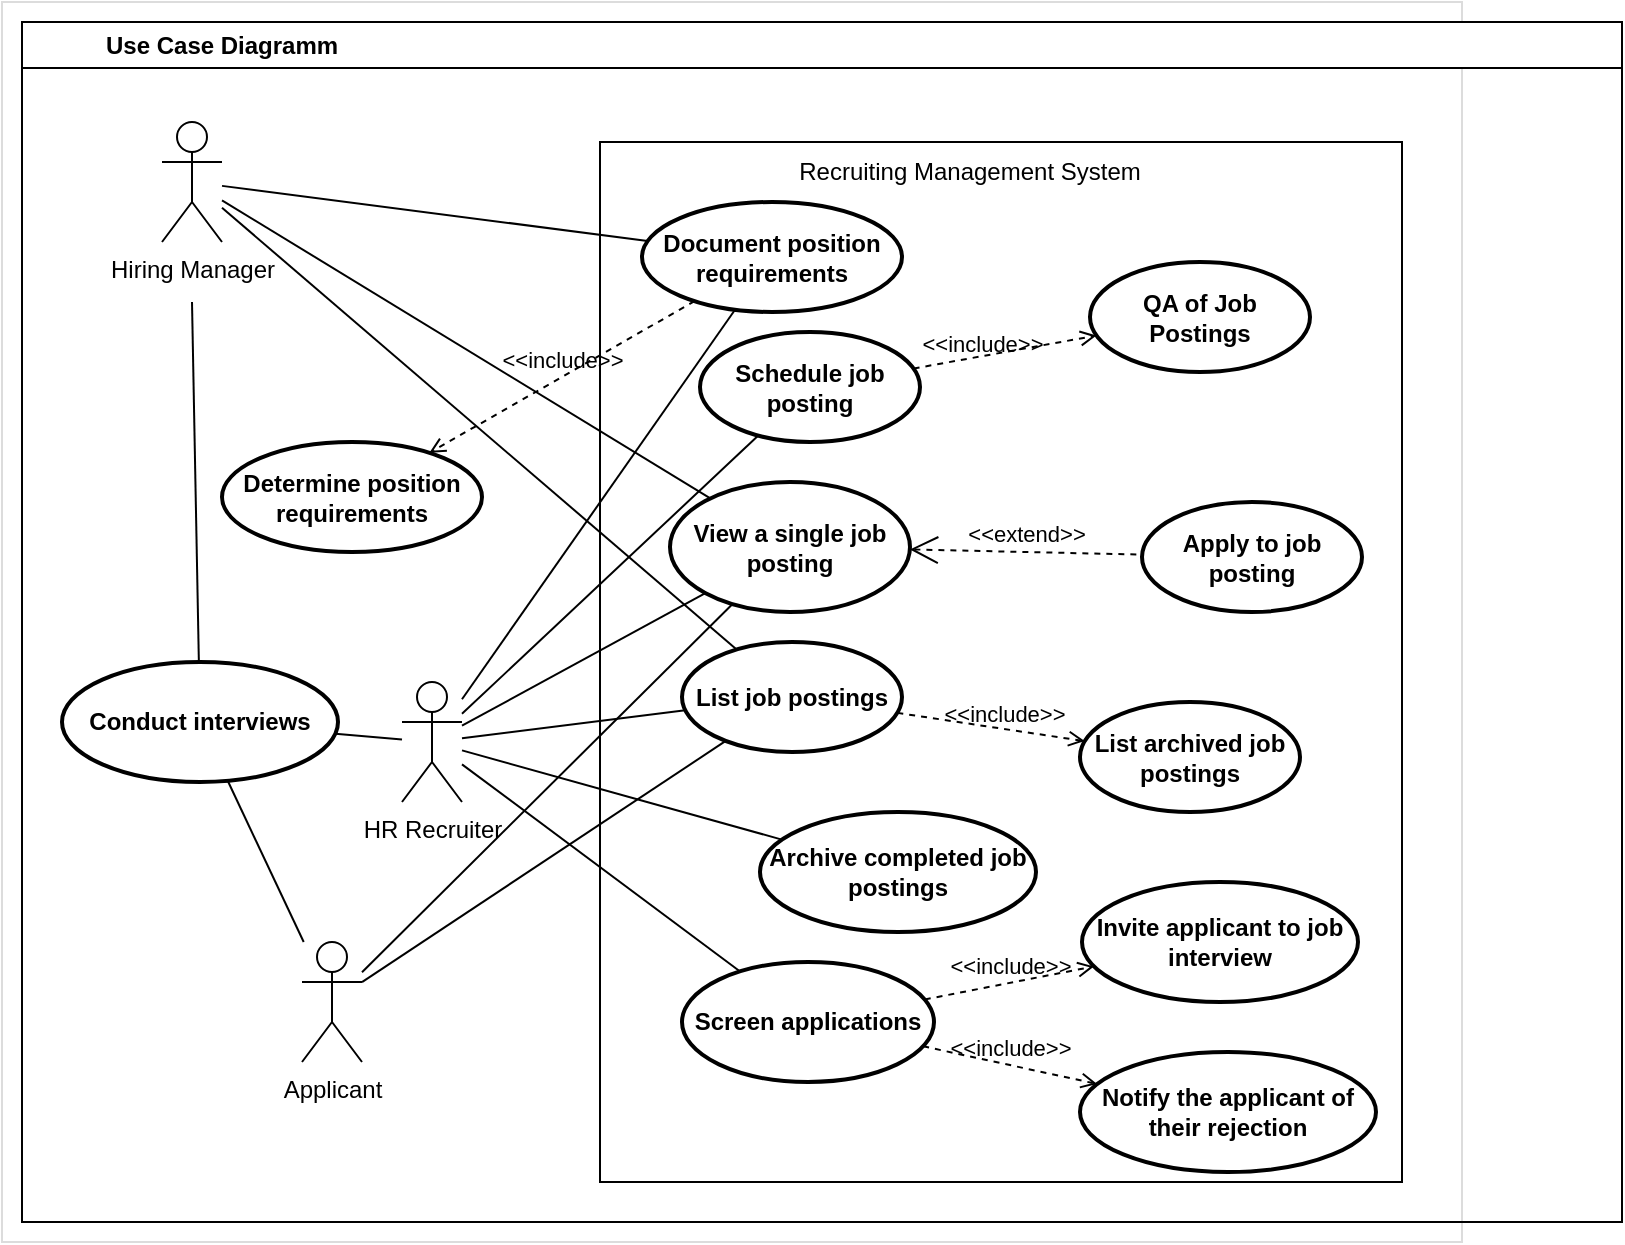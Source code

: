 <mxfile version="26.2.2">
  <diagram name="Page-1" id="wBdlQIouIhz5Xwdgnj0F">
    <mxGraphModel dx="985" dy="516" grid="1" gridSize="10" guides="1" tooltips="1" connect="1" arrows="1" fold="1" page="1" pageScale="1" pageWidth="827" pageHeight="1169" math="0" shadow="0">
      <root>
        <mxCell id="0" />
        <mxCell id="1" parent="0" />
        <mxCell id="Dr6D4wt1tkrjQisyw7Ro-20" value="" style="rounded=0;whiteSpace=wrap;html=1;fillColor=default;strokeColor=light-dark(#d4d4d4, #ededed);opacity=80;" vertex="1" parent="1">
          <mxGeometry x="10" width="730" height="620" as="geometry" />
        </mxCell>
        <mxCell id="Dr6D4wt1tkrjQisyw7Ro-26" value="" style="endArrow=none;html=1;rounded=0;" edge="1" parent="1" source="3b3fap4kVztS4zhXD_Z2-1" target="Dr6D4wt1tkrjQisyw7Ro-25">
          <mxGeometry width="50" height="50" relative="1" as="geometry">
            <mxPoint x="219" y="189" as="sourcePoint" />
            <mxPoint x="384" y="286" as="targetPoint" />
          </mxGeometry>
        </mxCell>
        <mxCell id="Dr6D4wt1tkrjQisyw7Ro-1" value="" style="rounded=0;whiteSpace=wrap;html=1;fillColor=none;" vertex="1" parent="1">
          <mxGeometry x="309" y="70" width="401" height="520" as="geometry" />
        </mxCell>
        <mxCell id="Dr6D4wt1tkrjQisyw7Ro-2" value="Recruiting Management System" style="text;html=1;align=center;verticalAlign=middle;whiteSpace=wrap;rounded=0;" vertex="1" parent="1">
          <mxGeometry x="389" y="70" width="210" height="30" as="geometry" />
        </mxCell>
        <mxCell id="Dr6D4wt1tkrjQisyw7Ro-5" value="" style="endArrow=none;html=1;rounded=0;" edge="1" parent="1" source="3b3fap4kVztS4zhXD_Z2-1" target="Dr6D4wt1tkrjQisyw7Ro-3">
          <mxGeometry width="50" height="50" relative="1" as="geometry">
            <mxPoint x="479" y="330" as="sourcePoint" />
            <mxPoint x="529" y="280" as="targetPoint" />
          </mxGeometry>
        </mxCell>
        <mxCell id="Dr6D4wt1tkrjQisyw7Ro-10" value="" style="endArrow=none;html=1;rounded=0;" edge="1" parent="1" source="3b3fap4kVztS4zhXD_Z2-1" target="Dr6D4wt1tkrjQisyw7Ro-9">
          <mxGeometry width="50" height="50" relative="1" as="geometry">
            <mxPoint x="219" y="183" as="sourcePoint" />
            <mxPoint x="364" y="216" as="targetPoint" />
          </mxGeometry>
        </mxCell>
        <mxCell id="Dr6D4wt1tkrjQisyw7Ro-12" value="" style="endArrow=none;html=1;rounded=0;" edge="1" parent="1" source="3b3fap4kVztS4zhXD_Z2-1" target="Dr6D4wt1tkrjQisyw7Ro-11">
          <mxGeometry width="50" height="50" relative="1" as="geometry">
            <mxPoint x="219" y="186" as="sourcePoint" />
            <mxPoint x="432" y="275" as="targetPoint" />
          </mxGeometry>
        </mxCell>
        <mxCell id="Dr6D4wt1tkrjQisyw7Ro-17" value="Determine position requirements" style="shape=ellipse;html=1;strokeWidth=2;fontStyle=1;whiteSpace=wrap;align=center;perimeter=ellipsePerimeter;" vertex="1" parent="1">
          <mxGeometry x="120" y="220" width="130" height="55" as="geometry" />
        </mxCell>
        <mxCell id="Dr6D4wt1tkrjQisyw7Ro-19" value="&lt;blockquote&gt;&lt;div align=&quot;left&quot;&gt;Use Case Diagramm&lt;/div&gt;&lt;/blockquote&gt;" style="swimlane;whiteSpace=wrap;html=1;align=left;" vertex="1" parent="1">
          <mxGeometry x="20" y="10" width="800" height="600" as="geometry" />
        </mxCell>
        <mxCell id="3b3fap4kVztS4zhXD_Z2-2" value="&lt;span lang=&quot;en&quot; class=&quot;HwtZe&quot;&gt;&lt;span class=&quot;jCAhz ChMk0b&quot;&gt;&lt;span class=&quot;ryNqvb&quot;&gt;Applicant&lt;/span&gt;&lt;/span&gt;&lt;/span&gt;" style="shape=umlActor;verticalLabelPosition=bottom;verticalAlign=top;html=1;outlineConnect=0;" parent="Dr6D4wt1tkrjQisyw7Ro-19" vertex="1">
          <mxGeometry x="140" y="460" width="30" height="60" as="geometry" />
        </mxCell>
        <mxCell id="3b3fap4kVztS4zhXD_Z2-1" value="&lt;div&gt;HR Recruiter&lt;/div&gt;" style="shape=umlActor;verticalLabelPosition=bottom;verticalAlign=top;html=1;outlineConnect=0;" parent="Dr6D4wt1tkrjQisyw7Ro-19" vertex="1">
          <mxGeometry x="190" y="330" width="30" height="60" as="geometry" />
        </mxCell>
        <mxCell id="Dr6D4wt1tkrjQisyw7Ro-8" value="" style="endArrow=none;html=1;rounded=0;" edge="1" parent="Dr6D4wt1tkrjQisyw7Ro-19" source="3b3fap4kVztS4zhXD_Z2-1" target="Dr6D4wt1tkrjQisyw7Ro-7">
          <mxGeometry width="50" height="50" relative="1" as="geometry">
            <mxPoint x="199" y="169" as="sourcePoint" />
            <mxPoint x="339" y="161" as="targetPoint" />
          </mxGeometry>
        </mxCell>
        <mxCell id="Dr6D4wt1tkrjQisyw7Ro-30" value="Hiring Manager" style="shape=umlActor;html=1;verticalLabelPosition=bottom;verticalAlign=top;align=center;" vertex="1" parent="Dr6D4wt1tkrjQisyw7Ro-19">
          <mxGeometry x="70" y="50" width="30" height="60" as="geometry" />
        </mxCell>
        <mxCell id="Dr6D4wt1tkrjQisyw7Ro-31" value="QA of Job Postings" style="shape=ellipse;html=1;strokeWidth=2;fontStyle=1;whiteSpace=wrap;align=center;perimeter=ellipsePerimeter;" vertex="1" parent="Dr6D4wt1tkrjQisyw7Ro-19">
          <mxGeometry x="534" y="120" width="110" height="55" as="geometry" />
        </mxCell>
        <mxCell id="Dr6D4wt1tkrjQisyw7Ro-38" value="View a single job posting" style="shape=ellipse;html=1;strokeWidth=2;fontStyle=1;whiteSpace=wrap;align=center;perimeter=ellipsePerimeter;" vertex="1" parent="Dr6D4wt1tkrjQisyw7Ro-19">
          <mxGeometry x="324" y="230" width="120" height="65" as="geometry" />
        </mxCell>
        <mxCell id="Dr6D4wt1tkrjQisyw7Ro-39" value="" style="endArrow=none;html=1;rounded=0;" edge="1" parent="Dr6D4wt1tkrjQisyw7Ro-19" source="Dr6D4wt1tkrjQisyw7Ro-30" target="Dr6D4wt1tkrjQisyw7Ro-38">
          <mxGeometry width="50" height="50" relative="1" as="geometry">
            <mxPoint x="110" y="100" as="sourcePoint" />
            <mxPoint x="347" y="251" as="targetPoint" />
          </mxGeometry>
        </mxCell>
        <mxCell id="Dr6D4wt1tkrjQisyw7Ro-40" value="" style="endArrow=none;html=1;rounded=0;" edge="1" parent="Dr6D4wt1tkrjQisyw7Ro-19" source="3b3fap4kVztS4zhXD_Z2-1" target="Dr6D4wt1tkrjQisyw7Ro-38">
          <mxGeometry width="50" height="50" relative="1" as="geometry">
            <mxPoint x="110" y="95" as="sourcePoint" />
            <mxPoint x="400" y="200" as="targetPoint" />
          </mxGeometry>
        </mxCell>
        <mxCell id="Dr6D4wt1tkrjQisyw7Ro-7" value="Screen applications" style="shape=ellipse;html=1;strokeWidth=2;fontStyle=1;whiteSpace=wrap;align=center;perimeter=ellipsePerimeter;" vertex="1" parent="Dr6D4wt1tkrjQisyw7Ro-19">
          <mxGeometry x="330" y="470" width="126" height="60" as="geometry" />
        </mxCell>
        <mxCell id="Dr6D4wt1tkrjQisyw7Ro-59" value="" style="endArrow=none;html=1;rounded=0;" edge="1" parent="Dr6D4wt1tkrjQisyw7Ro-19" source="3b3fap4kVztS4zhXD_Z2-2" target="Dr6D4wt1tkrjQisyw7Ro-38">
          <mxGeometry width="50" height="50" relative="1" as="geometry">
            <mxPoint x="220" y="499" as="sourcePoint" />
            <mxPoint x="311" y="492" as="targetPoint" />
          </mxGeometry>
        </mxCell>
        <mxCell id="Dr6D4wt1tkrjQisyw7Ro-4" value="Apply to job posting" style="shape=ellipse;html=1;strokeWidth=2;fontStyle=1;whiteSpace=wrap;align=center;perimeter=ellipsePerimeter;" vertex="1" parent="Dr6D4wt1tkrjQisyw7Ro-19">
          <mxGeometry x="560" y="240" width="110" height="55" as="geometry" />
        </mxCell>
        <mxCell id="Dr6D4wt1tkrjQisyw7Ro-60" value="&amp;lt;&amp;lt;extend&amp;gt;&amp;gt;" style="edgeStyle=none;html=1;startArrow=open;endArrow=none;startSize=12;verticalAlign=bottom;dashed=1;labelBackgroundColor=none;rounded=0;" edge="1" parent="Dr6D4wt1tkrjQisyw7Ro-19" source="Dr6D4wt1tkrjQisyw7Ro-38" target="Dr6D4wt1tkrjQisyw7Ro-4">
          <mxGeometry width="160" relative="1" as="geometry">
            <mxPoint x="290" y="340" as="sourcePoint" />
            <mxPoint x="450" y="340" as="targetPoint" />
          </mxGeometry>
        </mxCell>
        <mxCell id="Dr6D4wt1tkrjQisyw7Ro-13" value="Invite applicant to job interview" style="shape=ellipse;html=1;strokeWidth=2;fontStyle=1;whiteSpace=wrap;align=center;perimeter=ellipsePerimeter;" vertex="1" parent="Dr6D4wt1tkrjQisyw7Ro-19">
          <mxGeometry x="530" y="430" width="138" height="60" as="geometry" />
        </mxCell>
        <mxCell id="Dr6D4wt1tkrjQisyw7Ro-64" value="&amp;lt;&amp;lt;include&amp;gt;&amp;gt;" style="edgeStyle=none;html=1;endArrow=open;verticalAlign=bottom;dashed=1;labelBackgroundColor=none;rounded=0;" edge="1" parent="Dr6D4wt1tkrjQisyw7Ro-19" source="Dr6D4wt1tkrjQisyw7Ro-7" target="Dr6D4wt1tkrjQisyw7Ro-13">
          <mxGeometry width="160" relative="1" as="geometry">
            <mxPoint x="290" y="320" as="sourcePoint" />
            <mxPoint x="450" y="320" as="targetPoint" />
          </mxGeometry>
        </mxCell>
        <mxCell id="Dr6D4wt1tkrjQisyw7Ro-25" value="Archive completed job postings" style="shape=ellipse;html=1;strokeWidth=2;fontStyle=1;whiteSpace=wrap;align=center;perimeter=ellipsePerimeter;" vertex="1" parent="1">
          <mxGeometry x="389" y="405" width="138" height="60" as="geometry" />
        </mxCell>
        <mxCell id="Dr6D4wt1tkrjQisyw7Ro-27" value="Conduct interviews " style="shape=ellipse;html=1;strokeWidth=2;fontStyle=1;whiteSpace=wrap;align=center;perimeter=ellipsePerimeter;" vertex="1" parent="1">
          <mxGeometry x="40" y="330" width="138" height="60" as="geometry" />
        </mxCell>
        <mxCell id="Dr6D4wt1tkrjQisyw7Ro-28" value="" style="endArrow=none;html=1;rounded=0;" edge="1" parent="1" source="3b3fap4kVztS4zhXD_Z2-2" target="Dr6D4wt1tkrjQisyw7Ro-27">
          <mxGeometry width="50" height="50" relative="1" as="geometry">
            <mxPoint x="219" y="365" as="sourcePoint" />
            <mxPoint x="479" y="450" as="targetPoint" />
          </mxGeometry>
        </mxCell>
        <mxCell id="Dr6D4wt1tkrjQisyw7Ro-29" value="" style="endArrow=none;html=1;rounded=0;" edge="1" parent="1" source="3b3fap4kVztS4zhXD_Z2-1" target="Dr6D4wt1tkrjQisyw7Ro-27">
          <mxGeometry width="50" height="50" relative="1" as="geometry">
            <mxPoint x="189" y="345" as="sourcePoint" />
            <mxPoint x="157" y="313" as="targetPoint" />
          </mxGeometry>
        </mxCell>
        <mxCell id="Dr6D4wt1tkrjQisyw7Ro-33" value="" style="endArrow=none;html=1;rounded=0;" edge="1" parent="1" source="Dr6D4wt1tkrjQisyw7Ro-9" target="Dr6D4wt1tkrjQisyw7Ro-30">
          <mxGeometry width="50" height="50" relative="1" as="geometry">
            <mxPoint x="148" y="190" as="sourcePoint" />
            <mxPoint x="230" y="105" as="targetPoint" />
          </mxGeometry>
        </mxCell>
        <mxCell id="Dr6D4wt1tkrjQisyw7Ro-34" value="" style="endArrow=none;html=1;rounded=0;" edge="1" parent="1" source="Dr6D4wt1tkrjQisyw7Ro-27">
          <mxGeometry width="50" height="50" relative="1" as="geometry">
            <mxPoint x="194" y="163" as="sourcePoint" />
            <mxPoint x="105" y="150" as="targetPoint" />
          </mxGeometry>
        </mxCell>
        <mxCell id="Dr6D4wt1tkrjQisyw7Ro-3" value="Schedule job posting" style="shape=ellipse;html=1;strokeWidth=2;fontStyle=1;whiteSpace=wrap;align=center;perimeter=ellipsePerimeter;" vertex="1" parent="1">
          <mxGeometry x="359" y="165" width="110" height="55" as="geometry" />
        </mxCell>
        <mxCell id="Dr6D4wt1tkrjQisyw7Ro-48" value="" style="endArrow=none;html=1;rounded=0;" edge="1" parent="1" source="Dr6D4wt1tkrjQisyw7Ro-30" target="Dr6D4wt1tkrjQisyw7Ro-11">
          <mxGeometry width="50" height="50" relative="1" as="geometry">
            <mxPoint x="250" y="375" as="sourcePoint" />
            <mxPoint x="370" y="335" as="targetPoint" />
          </mxGeometry>
        </mxCell>
        <mxCell id="Dr6D4wt1tkrjQisyw7Ro-9" value="Document position requirements" style="shape=ellipse;html=1;strokeWidth=2;fontStyle=1;whiteSpace=wrap;align=center;perimeter=ellipsePerimeter;" vertex="1" parent="1">
          <mxGeometry x="330" y="100" width="130" height="55" as="geometry" />
        </mxCell>
        <mxCell id="Dr6D4wt1tkrjQisyw7Ro-11" value="&lt;div&gt;List job postings&lt;/div&gt;" style="shape=ellipse;html=1;strokeWidth=2;fontStyle=1;whiteSpace=wrap;align=center;perimeter=ellipsePerimeter;" vertex="1" parent="1">
          <mxGeometry x="350" y="320" width="110" height="55" as="geometry" />
        </mxCell>
        <mxCell id="Dr6D4wt1tkrjQisyw7Ro-62" value="&amp;lt;&amp;lt;include&amp;gt;&amp;gt;" style="edgeStyle=none;html=1;endArrow=open;verticalAlign=bottom;dashed=1;labelBackgroundColor=none;rounded=0;" edge="1" parent="1" source="Dr6D4wt1tkrjQisyw7Ro-9" target="Dr6D4wt1tkrjQisyw7Ro-17">
          <mxGeometry width="160" relative="1" as="geometry">
            <mxPoint x="310" y="330" as="sourcePoint" />
            <mxPoint x="470" y="330" as="targetPoint" />
          </mxGeometry>
        </mxCell>
        <mxCell id="Dr6D4wt1tkrjQisyw7Ro-63" value="&amp;lt;&amp;lt;include&amp;gt;&amp;gt;" style="edgeStyle=none;html=1;endArrow=open;verticalAlign=bottom;dashed=1;labelBackgroundColor=none;rounded=0;" edge="1" parent="1" source="Dr6D4wt1tkrjQisyw7Ro-3" target="Dr6D4wt1tkrjQisyw7Ro-31">
          <mxGeometry x="-0.262" y="-3" width="160" relative="1" as="geometry">
            <mxPoint x="310" y="330" as="sourcePoint" />
            <mxPoint x="470" y="330" as="targetPoint" />
            <mxPoint as="offset" />
          </mxGeometry>
        </mxCell>
        <mxCell id="Dr6D4wt1tkrjQisyw7Ro-16" value="" style="endArrow=none;html=1;rounded=0;" edge="1" parent="1" source="3b3fap4kVztS4zhXD_Z2-2" target="Dr6D4wt1tkrjQisyw7Ro-11">
          <mxGeometry width="50" height="50" relative="1" as="geometry">
            <mxPoint x="219" y="364" as="sourcePoint" />
            <mxPoint x="427.074" y="520.878" as="targetPoint" />
          </mxGeometry>
        </mxCell>
        <mxCell id="Dr6D4wt1tkrjQisyw7Ro-83" value="&lt;div&gt;List archived job postings&lt;/div&gt;" style="shape=ellipse;html=1;strokeWidth=2;fontStyle=1;whiteSpace=wrap;align=center;perimeter=ellipsePerimeter;" vertex="1" parent="1">
          <mxGeometry x="549" y="350" width="110" height="55" as="geometry" />
        </mxCell>
        <mxCell id="Dr6D4wt1tkrjQisyw7Ro-85" value="&amp;lt;&amp;lt;include&amp;gt;&amp;gt;" style="edgeStyle=none;html=1;endArrow=open;verticalAlign=bottom;dashed=1;labelBackgroundColor=none;rounded=0;" edge="1" parent="1" source="Dr6D4wt1tkrjQisyw7Ro-11" target="Dr6D4wt1tkrjQisyw7Ro-83">
          <mxGeometry x="0.141" y="-2" width="160" relative="1" as="geometry">
            <mxPoint x="557" y="305" as="sourcePoint" />
            <mxPoint x="602" y="312" as="targetPoint" />
            <mxPoint as="offset" />
          </mxGeometry>
        </mxCell>
        <mxCell id="Dr6D4wt1tkrjQisyw7Ro-86" value="Notify the applicant of their rejection" style="shape=ellipse;html=1;strokeWidth=2;fontStyle=1;whiteSpace=wrap;align=center;perimeter=ellipsePerimeter;" vertex="1" parent="1">
          <mxGeometry x="549" y="525" width="148" height="60" as="geometry" />
        </mxCell>
        <mxCell id="Dr6D4wt1tkrjQisyw7Ro-87" value="&amp;lt;&amp;lt;include&amp;gt;&amp;gt;" style="edgeStyle=none;html=1;endArrow=open;verticalAlign=bottom;dashed=1;labelBackgroundColor=none;rounded=0;" edge="1" parent="1" source="Dr6D4wt1tkrjQisyw7Ro-7" target="Dr6D4wt1tkrjQisyw7Ro-86">
          <mxGeometry width="160" relative="1" as="geometry">
            <mxPoint x="481" y="509" as="sourcePoint" />
            <mxPoint x="566" y="492" as="targetPoint" />
          </mxGeometry>
        </mxCell>
      </root>
    </mxGraphModel>
  </diagram>
</mxfile>
